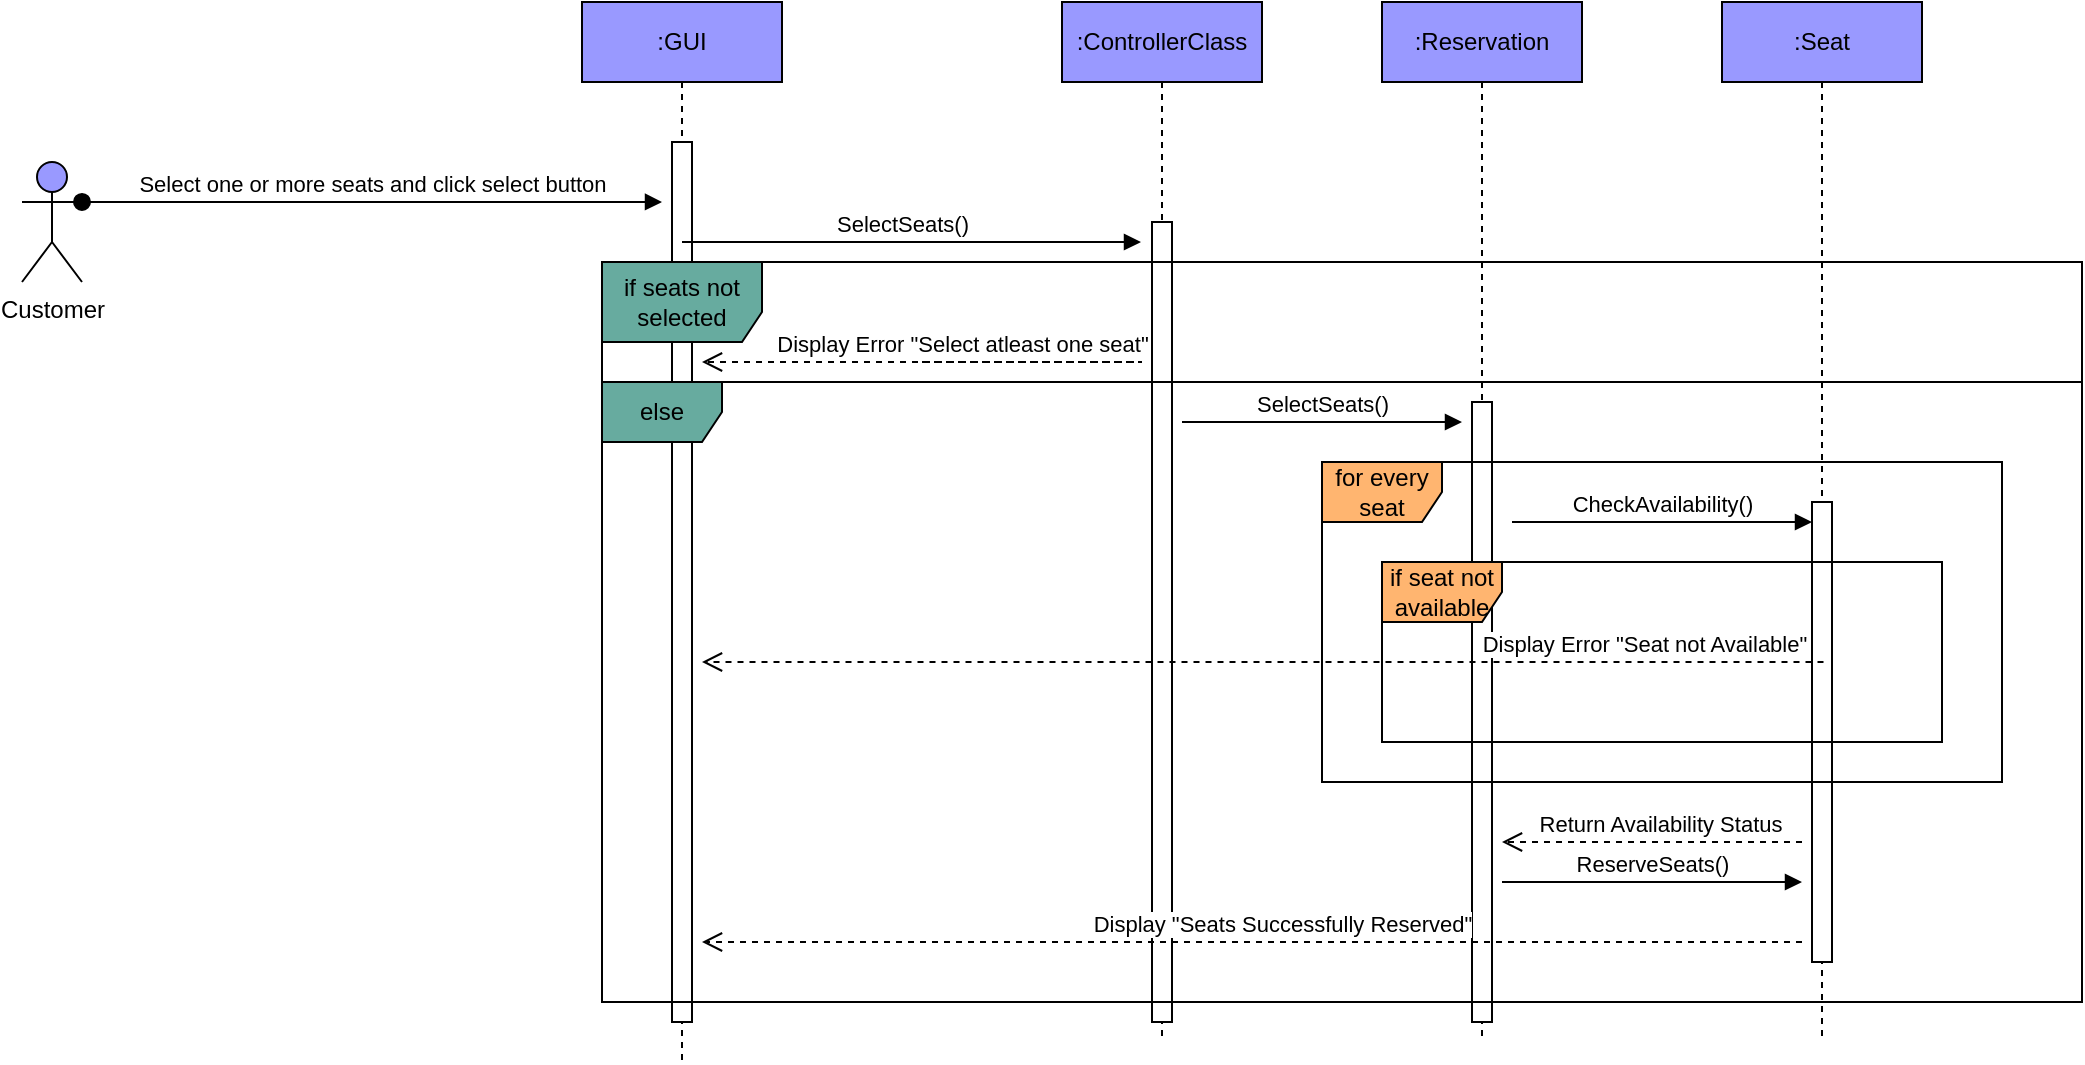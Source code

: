 <mxfile version="28.2.7">
  <diagram name="Page-1" id="2YBvvXClWsGukQMizWep">
    <mxGraphModel grid="1" page="1" gridSize="10" guides="1" tooltips="1" connect="1" arrows="1" fold="1" pageScale="1" pageWidth="850" pageHeight="1100" math="0" shadow="0">
      <root>
        <mxCell id="0" />
        <mxCell id="1" parent="0" />
        <mxCell id="7vWF8yH3gESonzv8qwvb-23" value=":GUI" style="shape=umlLifeline;perimeter=lifelinePerimeter;whiteSpace=wrap;html=1;container=0;dropTarget=0;collapsible=0;recursiveResize=0;outlineConnect=0;portConstraint=eastwest;newEdgeStyle={&quot;edgeStyle&quot;:&quot;elbowEdgeStyle&quot;,&quot;elbow&quot;:&quot;vertical&quot;,&quot;curved&quot;:0,&quot;rounded&quot;:0};fillColor=#9999FF;" vertex="1" parent="1">
          <mxGeometry x="640" y="280" width="100" height="530" as="geometry" />
        </mxCell>
        <mxCell id="7vWF8yH3gESonzv8qwvb-24" value="" style="html=1;points=[];perimeter=orthogonalPerimeter;outlineConnect=0;targetShapes=umlLifeline;portConstraint=eastwest;newEdgeStyle={&quot;edgeStyle&quot;:&quot;elbowEdgeStyle&quot;,&quot;elbow&quot;:&quot;vertical&quot;,&quot;curved&quot;:0,&quot;rounded&quot;:0};" vertex="1" parent="7vWF8yH3gESonzv8qwvb-23">
          <mxGeometry x="45" y="70" width="10" height="440" as="geometry" />
        </mxCell>
        <mxCell id="7vWF8yH3gESonzv8qwvb-25" value="SelectSeats()" style="html=1;verticalAlign=bottom;endArrow=block;edgeStyle=elbowEdgeStyle;elbow=vertical;curved=0;rounded=0;" edge="1" parent="1">
          <mxGeometry x="-0.041" relative="1" as="geometry">
            <mxPoint x="690" y="400" as="sourcePoint" />
            <Array as="points">
              <mxPoint x="830" y="400" />
              <mxPoint x="785" y="390" />
            </Array>
            <mxPoint x="919.5" y="400" as="targetPoint" />
            <mxPoint as="offset" />
          </mxGeometry>
        </mxCell>
        <mxCell id="7vWF8yH3gESonzv8qwvb-26" value="Customer" style="shape=umlActor;verticalLabelPosition=bottom;verticalAlign=top;html=1;outlineConnect=0;fillColor=#9999FF;" vertex="1" parent="1">
          <mxGeometry x="360" y="360" width="30" height="60" as="geometry" />
        </mxCell>
        <mxCell id="7vWF8yH3gESonzv8qwvb-27" value="Select one or more seats and click select button" style="html=1;verticalAlign=bottom;startArrow=oval;endArrow=block;startSize=8;edgeStyle=elbowEdgeStyle;elbow=horizontal;curved=0;rounded=0;exitX=1;exitY=0.333;exitDx=0;exitDy=0;exitPerimeter=0;" edge="1" parent="1" source="7vWF8yH3gESonzv8qwvb-26">
          <mxGeometry relative="1" as="geometry">
            <mxPoint x="640" y="380" as="sourcePoint" />
            <mxPoint x="680" y="380" as="targetPoint" />
            <Array as="points">
              <mxPoint x="660" y="380" />
            </Array>
          </mxGeometry>
        </mxCell>
        <mxCell id="7vWF8yH3gESonzv8qwvb-28" value=":ControllerClass" style="shape=umlLifeline;perimeter=lifelinePerimeter;whiteSpace=wrap;html=1;container=0;dropTarget=0;collapsible=0;recursiveResize=0;outlineConnect=0;portConstraint=eastwest;newEdgeStyle={&quot;edgeStyle&quot;:&quot;elbowEdgeStyle&quot;,&quot;elbow&quot;:&quot;vertical&quot;,&quot;curved&quot;:0,&quot;rounded&quot;:0};fillColor=#9999FF;" vertex="1" parent="1">
          <mxGeometry x="880" y="280" width="100" height="520" as="geometry" />
        </mxCell>
        <mxCell id="7vWF8yH3gESonzv8qwvb-29" value="" style="html=1;points=[];perimeter=orthogonalPerimeter;outlineConnect=0;targetShapes=umlLifeline;portConstraint=eastwest;newEdgeStyle={&quot;edgeStyle&quot;:&quot;elbowEdgeStyle&quot;,&quot;elbow&quot;:&quot;vertical&quot;,&quot;curved&quot;:0,&quot;rounded&quot;:0};" vertex="1" parent="7vWF8yH3gESonzv8qwvb-28">
          <mxGeometry x="45" y="110" width="10" height="400" as="geometry" />
        </mxCell>
        <mxCell id="7vWF8yH3gESonzv8qwvb-30" value=":Reservation" style="shape=umlLifeline;perimeter=lifelinePerimeter;whiteSpace=wrap;html=1;container=0;dropTarget=0;collapsible=0;recursiveResize=0;outlineConnect=0;portConstraint=eastwest;newEdgeStyle={&quot;edgeStyle&quot;:&quot;elbowEdgeStyle&quot;,&quot;elbow&quot;:&quot;vertical&quot;,&quot;curved&quot;:0,&quot;rounded&quot;:0};fillColor=#9999FF;" vertex="1" parent="1">
          <mxGeometry x="1040" y="280" width="100" height="520" as="geometry" />
        </mxCell>
        <mxCell id="7vWF8yH3gESonzv8qwvb-31" value="" style="html=1;points=[];perimeter=orthogonalPerimeter;outlineConnect=0;targetShapes=umlLifeline;portConstraint=eastwest;newEdgeStyle={&quot;edgeStyle&quot;:&quot;elbowEdgeStyle&quot;,&quot;elbow&quot;:&quot;vertical&quot;,&quot;curved&quot;:0,&quot;rounded&quot;:0};" vertex="1" parent="7vWF8yH3gESonzv8qwvb-30">
          <mxGeometry x="45" y="200" width="10" height="310" as="geometry" />
        </mxCell>
        <mxCell id="7vWF8yH3gESonzv8qwvb-32" value="SelectSeats()" style="html=1;verticalAlign=bottom;endArrow=block;edgeStyle=elbowEdgeStyle;elbow=vertical;curved=0;rounded=0;" edge="1" parent="1">
          <mxGeometry relative="1" as="geometry">
            <mxPoint x="940" y="490" as="sourcePoint" />
            <Array as="points">
              <mxPoint x="1070" y="490" />
              <mxPoint x="1025" y="480" />
            </Array>
            <mxPoint x="1080" y="490" as="targetPoint" />
            <mxPoint as="offset" />
          </mxGeometry>
        </mxCell>
        <mxCell id="7vWF8yH3gESonzv8qwvb-33" value=":Seat" style="shape=umlLifeline;perimeter=lifelinePerimeter;whiteSpace=wrap;html=1;container=0;dropTarget=0;collapsible=0;recursiveResize=0;outlineConnect=0;portConstraint=eastwest;newEdgeStyle={&quot;edgeStyle&quot;:&quot;elbowEdgeStyle&quot;,&quot;elbow&quot;:&quot;vertical&quot;,&quot;curved&quot;:0,&quot;rounded&quot;:0};fillColor=#9999FF;" vertex="1" parent="1">
          <mxGeometry x="1210" y="280" width="100" height="520" as="geometry" />
        </mxCell>
        <mxCell id="7vWF8yH3gESonzv8qwvb-34" value="" style="html=1;points=[];perimeter=orthogonalPerimeter;outlineConnect=0;targetShapes=umlLifeline;portConstraint=eastwest;newEdgeStyle={&quot;edgeStyle&quot;:&quot;elbowEdgeStyle&quot;,&quot;elbow&quot;:&quot;vertical&quot;,&quot;curved&quot;:0,&quot;rounded&quot;:0};" vertex="1" parent="7vWF8yH3gESonzv8qwvb-33">
          <mxGeometry x="45" y="250" width="10" height="230" as="geometry" />
        </mxCell>
        <mxCell id="7vWF8yH3gESonzv8qwvb-35" value="CheckAvailability()" style="html=1;verticalAlign=bottom;endArrow=block;edgeStyle=elbowEdgeStyle;elbow=vertical;curved=0;rounded=0;" edge="1" parent="1">
          <mxGeometry relative="1" as="geometry">
            <mxPoint x="1105" y="540" as="sourcePoint" />
            <Array as="points">
              <mxPoint x="1235" y="540" />
              <mxPoint x="1190" y="530" />
            </Array>
            <mxPoint x="1255" y="540" as="targetPoint" />
            <mxPoint as="offset" />
          </mxGeometry>
        </mxCell>
        <mxCell id="7vWF8yH3gESonzv8qwvb-36" value="Return Availability Status" style="html=1;verticalAlign=bottom;endArrow=open;dashed=1;endSize=8;edgeStyle=elbowEdgeStyle;elbow=vertical;curved=0;rounded=0;" edge="1" parent="1">
          <mxGeometry x="-0.053" relative="1" as="geometry">
            <mxPoint x="1100" y="700" as="targetPoint" />
            <Array as="points">
              <mxPoint x="1215" y="700" />
            </Array>
            <mxPoint x="1250" y="700" as="sourcePoint" />
            <mxPoint as="offset" />
          </mxGeometry>
        </mxCell>
        <mxCell id="7vWF8yH3gESonzv8qwvb-37" value="ReserveSeats()" style="html=1;verticalAlign=bottom;endArrow=block;edgeStyle=elbowEdgeStyle;elbow=vertical;curved=0;rounded=0;" edge="1" parent="1">
          <mxGeometry relative="1" as="geometry">
            <mxPoint x="1100" y="720" as="sourcePoint" />
            <Array as="points">
              <mxPoint x="1230" y="720" />
              <mxPoint x="1185" y="710" />
            </Array>
            <mxPoint x="1250" y="720" as="targetPoint" />
            <mxPoint as="offset" />
          </mxGeometry>
        </mxCell>
        <mxCell id="7vWF8yH3gESonzv8qwvb-38" value="Display Error &quot;Seat not Available&quot;" style="html=1;verticalAlign=bottom;endArrow=open;dashed=1;endSize=8;edgeStyle=elbowEdgeStyle;elbow=vertical;curved=0;rounded=0;" edge="1" parent="1">
          <mxGeometry x="-0.676" relative="1" as="geometry">
            <mxPoint x="700.0" y="610" as="targetPoint" />
            <Array as="points">
              <mxPoint x="1065.75" y="610" />
            </Array>
            <mxPoint x="1260.75" y="610" as="sourcePoint" />
            <mxPoint x="1" as="offset" />
          </mxGeometry>
        </mxCell>
        <mxCell id="7vWF8yH3gESonzv8qwvb-39" value="for every seat" style="shape=umlFrame;whiteSpace=wrap;html=1;pointerEvents=0;fillColor=#FFB570;" vertex="1" parent="1">
          <mxGeometry x="1010" y="510" width="340" height="160" as="geometry" />
        </mxCell>
        <mxCell id="7vWF8yH3gESonzv8qwvb-40" value="if seat not available" style="shape=umlFrame;whiteSpace=wrap;html=1;pointerEvents=0;fillColor=#FFB570;" vertex="1" parent="1">
          <mxGeometry x="1040" y="560" width="280" height="90" as="geometry" />
        </mxCell>
        <mxCell id="7vWF8yH3gESonzv8qwvb-41" value="if seats not selected" style="shape=umlFrame;whiteSpace=wrap;html=1;pointerEvents=0;width=80;height=40;fillColor=#67AB9F;" vertex="1" parent="1">
          <mxGeometry x="650" y="410" width="740" height="370" as="geometry" />
        </mxCell>
        <mxCell id="7vWF8yH3gESonzv8qwvb-42" value="Display Error &quot;Select atleast one seat&quot;" style="html=1;verticalAlign=bottom;endArrow=open;dashed=1;endSize=8;edgeStyle=elbowEdgeStyle;elbow=vertical;curved=0;rounded=0;" edge="1" parent="1">
          <mxGeometry x="0.212" relative="1" as="geometry">
            <mxPoint x="700" y="460" as="targetPoint" />
            <Array as="points">
              <mxPoint x="920" y="460" />
            </Array>
            <mxPoint x="810" y="460" as="sourcePoint" />
            <mxPoint as="offset" />
          </mxGeometry>
        </mxCell>
        <mxCell id="7vWF8yH3gESonzv8qwvb-43" value="else" style="shape=umlFrame;whiteSpace=wrap;html=1;pointerEvents=0;fillColor=#67AB9F;" vertex="1" parent="1">
          <mxGeometry x="650" y="470" width="740" height="310" as="geometry" />
        </mxCell>
        <mxCell id="7vWF8yH3gESonzv8qwvb-44" value="Display &quot;Seats Successfully Reserved&quot;" style="html=1;verticalAlign=bottom;endArrow=open;dashed=1;endSize=8;edgeStyle=elbowEdgeStyle;elbow=vertical;curved=0;rounded=0;" edge="1" parent="1">
          <mxGeometry x="-0.053" relative="1" as="geometry">
            <mxPoint x="700" y="750" as="targetPoint" />
            <Array as="points">
              <mxPoint x="1135" y="750" />
            </Array>
            <mxPoint x="1250" y="750" as="sourcePoint" />
            <mxPoint as="offset" />
          </mxGeometry>
        </mxCell>
      </root>
    </mxGraphModel>
  </diagram>
</mxfile>
